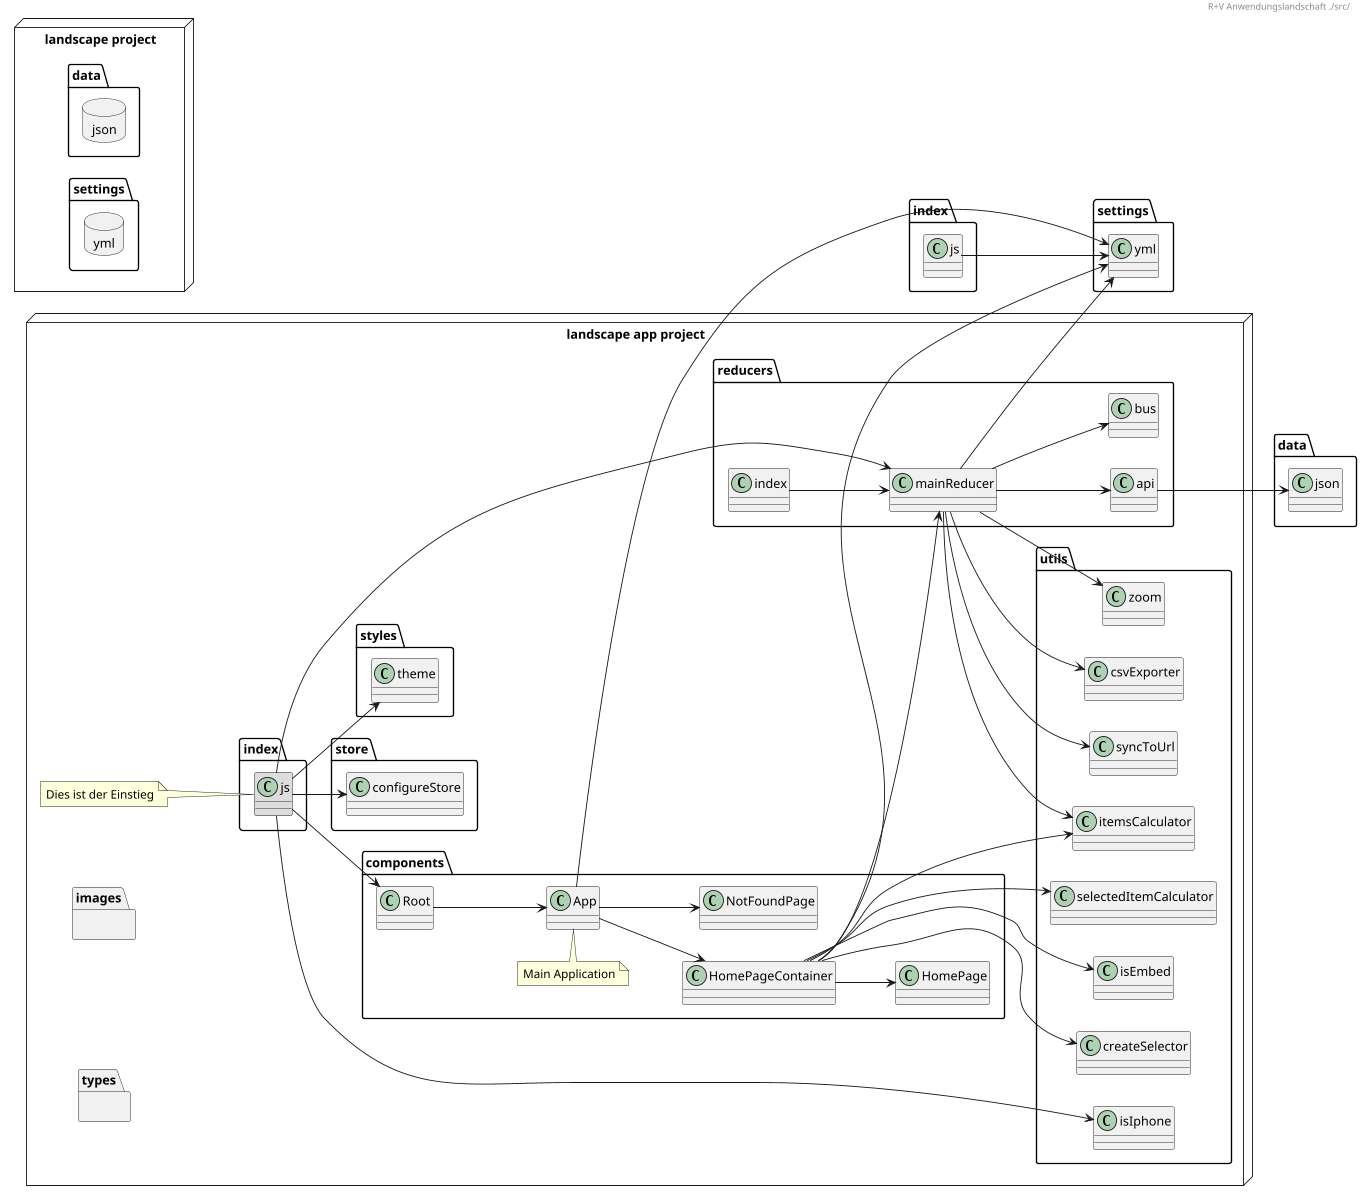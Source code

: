 @startuml R+V Anwendungslandschaft ./src/
'allow_mixing
left to right direction
scale max 1700*1200
header R+V Anwendungslandschaft ./src/

node "landscape app project" {
    package "components"  {
        class "App"
        class "HomePage"
        class "HomePageContainer"
        class "NotFoundPage"
        class "Root"

        Root --> App
        App --> HomePageContainer
        App --> NotFoundPage
        HomePageContainer --> HomePage

        note top of App
            Main Application
        end note
    }
    package "images" {
    }
    package "reducers" {
        class "api"
        class "bus"
        class "index"
        class "mainReducer"
        index --> mainReducer
    }
    package "store" {
        class "configureStore"
    }
    package "styles" {
        class "theme" 
    }
    package "types" {
    }
    package "utils" {
        class "createSelector"
        class "csvExporter"
        class "isEmbed"
        class "isIphone"
        class "itemsCalculator"
        class "selectedItemCalculator"
        class "syncToUrl"
        class "zoom"
    }
    class "index.js" #DDDDDD
    note left of index.js 
        Dies ist der Einstieg
    end note

    index.js --> configureStore
    index.js --> Root
    index.js --> mainReducer
    index.js --> theme
    index.js --> isIphone

    HomePageContainer --> createSelector
    HomePageContainer --> mainReducer
    HomePageContainer --> isEmbed
    HomePageContainer --> itemsCalculator
    HomePageContainer --> selectedItemCalculator
}

node "landscape project" {
    database "data.json" {

    }
    database "settings.yml" {

    }
}

api --> data.json
mainReducer --> api
mainReducer --> bus
mainReducer --> syncToUrl
mainReducer --> zoom
mainReducer --> itemsCalculator
mainReducer --> csvExporter
mainReducer --> settings.yml
index.js --> settings.yml
App --> settings.yml
HomePageContainer --> settings.yml
@enduml